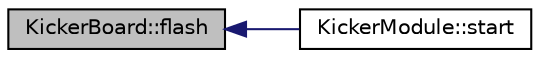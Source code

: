 digraph "KickerBoard::flash"
{
  edge [fontname="Helvetica",fontsize="10",labelfontname="Helvetica",labelfontsize="10"];
  node [fontname="Helvetica",fontsize="10",shape=record];
  rankdir="LR";
  Node16 [label="KickerBoard::flash",height=0.2,width=0.4,color="black", fillcolor="grey75", style="filled", fontcolor="black"];
  Node16 -> Node17 [dir="back",color="midnightblue",fontsize="10",style="solid",fontname="Helvetica"];
  Node17 [label="KickerModule::start",height=0.2,width=0.4,color="black", fillcolor="white", style="filled",URL="$class_kicker_module.html#a5901fc136f50ca6de9b7110c03f01a10",tooltip="Called once to initialize the module. "];
}
